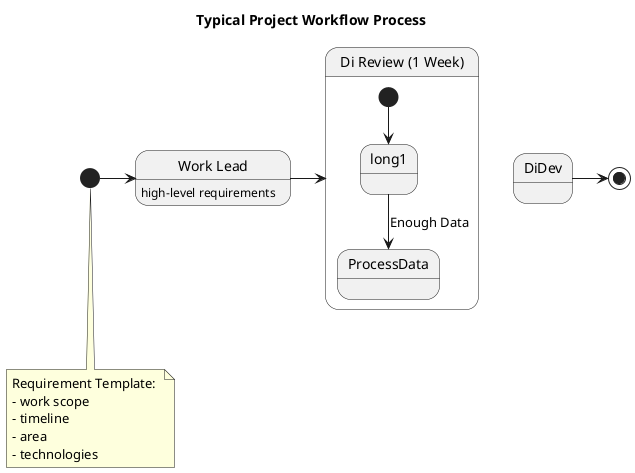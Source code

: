 @startuml

title Typical Project Workflow Process

state "Work Lead" as WorkLead
[*] -> WorkLead
WorkLead : high-level requirements 

note bottom
Requirement Template: 
- work scope 
- timeline
- area 
- technologies
end note

WorkLead -> DiRev
state "Di Review (1 Week)" as DiRev {
  [*] --> long1
  long1 --> ProcessData : Enough Data
}


DiDev -> [*]

@enduml
